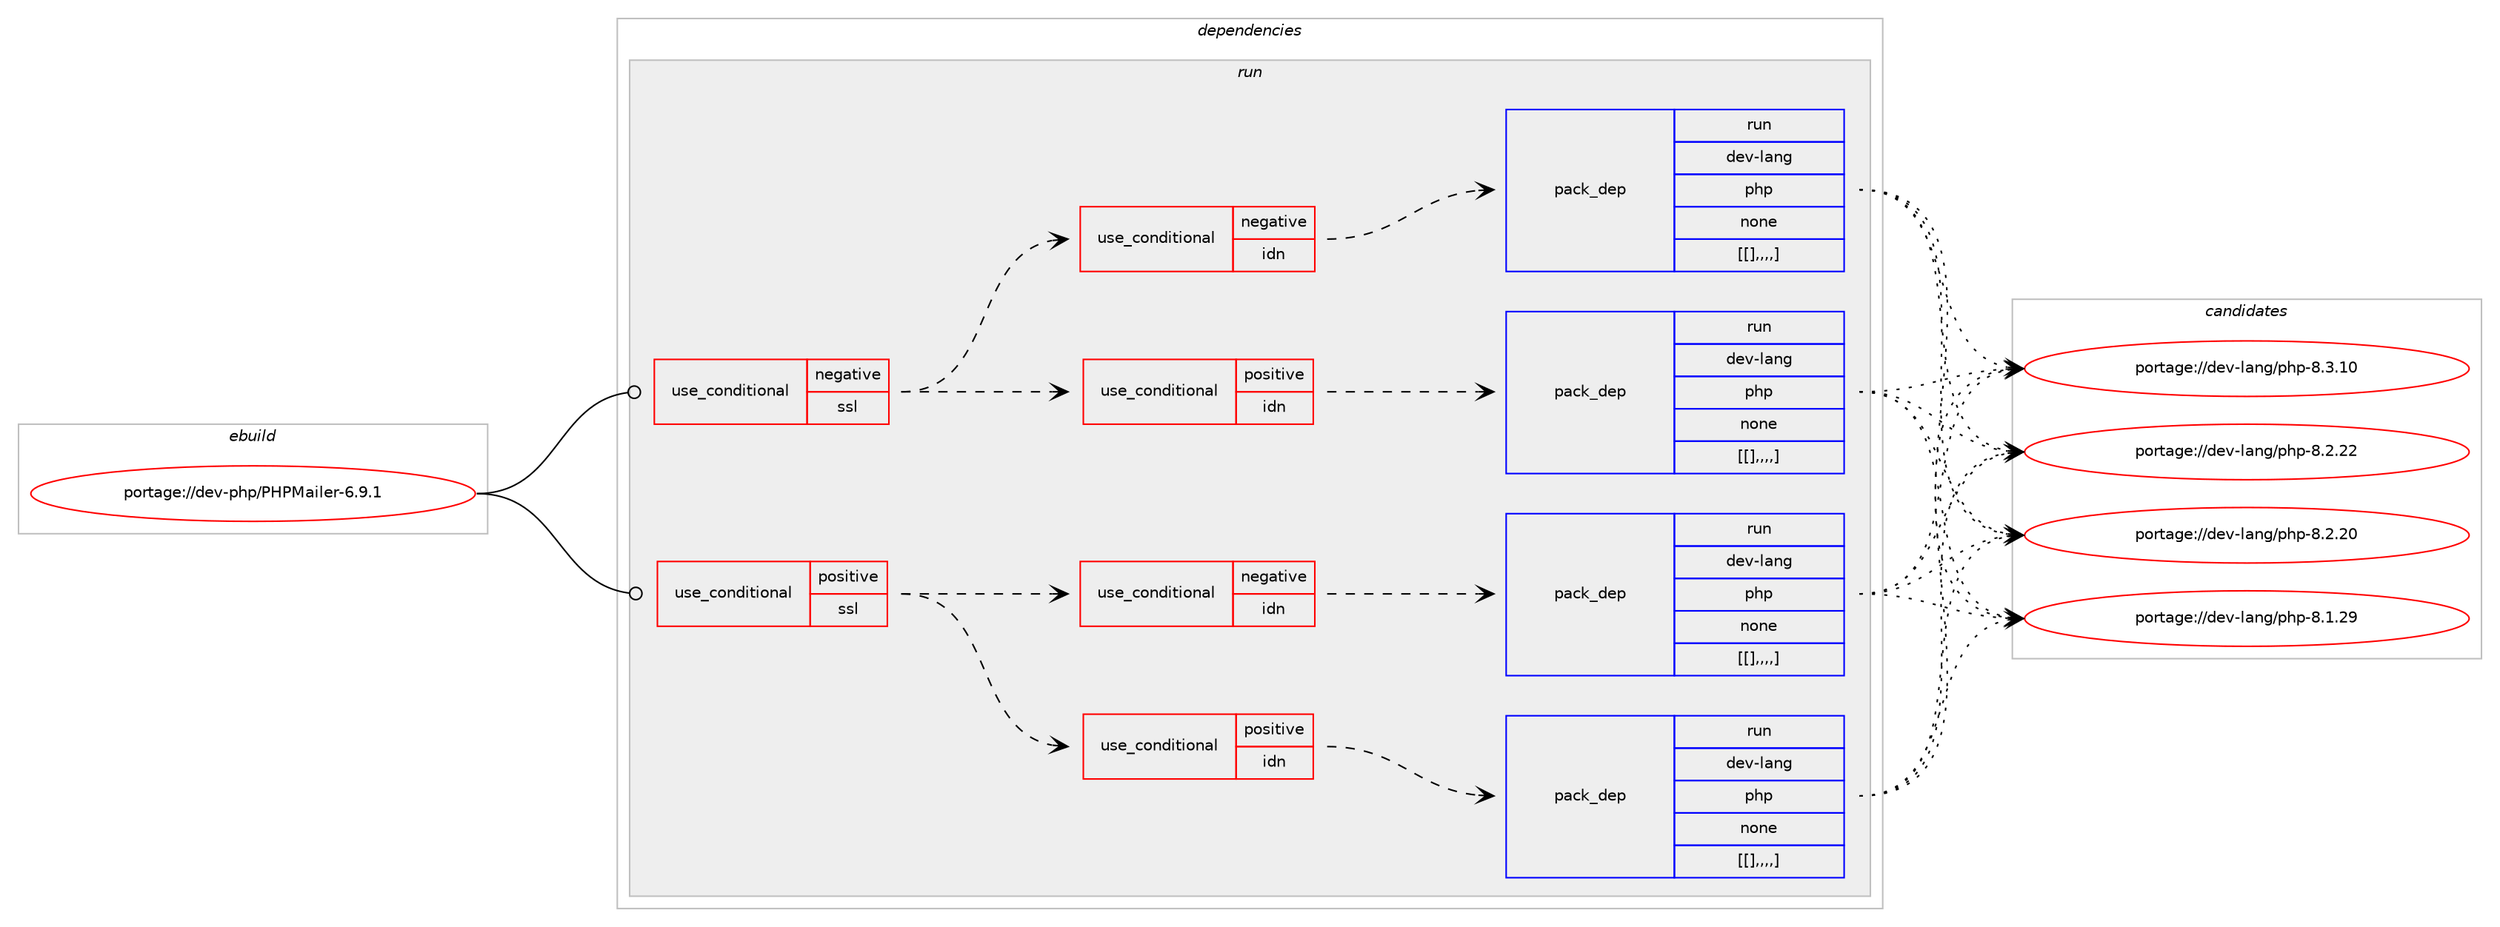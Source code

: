 digraph prolog {

# *************
# Graph options
# *************

newrank=true;
concentrate=true;
compound=true;
graph [rankdir=LR,fontname=Helvetica,fontsize=10,ranksep=1.5];#, ranksep=2.5, nodesep=0.2];
edge  [arrowhead=vee];
node  [fontname=Helvetica,fontsize=10];

# **********
# The ebuild
# **********

subgraph cluster_leftcol {
color=gray;
label=<<i>ebuild</i>>;
id [label="portage://dev-php/PHPMailer-6.9.1", color=red, width=4, href="../dev-php/PHPMailer-6.9.1.svg"];
}

# ****************
# The dependencies
# ****************

subgraph cluster_midcol {
color=gray;
label=<<i>dependencies</i>>;
subgraph cluster_compile {
fillcolor="#eeeeee";
style=filled;
label=<<i>compile</i>>;
}
subgraph cluster_compileandrun {
fillcolor="#eeeeee";
style=filled;
label=<<i>compile and run</i>>;
}
subgraph cluster_run {
fillcolor="#eeeeee";
style=filled;
label=<<i>run</i>>;
subgraph cond30604 {
dependency140554 [label=<<TABLE BORDER="0" CELLBORDER="1" CELLSPACING="0" CELLPADDING="4"><TR><TD ROWSPAN="3" CELLPADDING="10">use_conditional</TD></TR><TR><TD>negative</TD></TR><TR><TD>ssl</TD></TR></TABLE>>, shape=none, color=red];
subgraph cond30605 {
dependency140555 [label=<<TABLE BORDER="0" CELLBORDER="1" CELLSPACING="0" CELLPADDING="4"><TR><TD ROWSPAN="3" CELLPADDING="10">use_conditional</TD></TR><TR><TD>positive</TD></TR><TR><TD>idn</TD></TR></TABLE>>, shape=none, color=red];
subgraph pack108746 {
dependency140556 [label=<<TABLE BORDER="0" CELLBORDER="1" CELLSPACING="0" CELLPADDING="4" WIDTH="220"><TR><TD ROWSPAN="6" CELLPADDING="30">pack_dep</TD></TR><TR><TD WIDTH="110">run</TD></TR><TR><TD>dev-lang</TD></TR><TR><TD>php</TD></TR><TR><TD>none</TD></TR><TR><TD>[[],,,,]</TD></TR></TABLE>>, shape=none, color=blue];
}
dependency140555:e -> dependency140556:w [weight=20,style="dashed",arrowhead="vee"];
}
dependency140554:e -> dependency140555:w [weight=20,style="dashed",arrowhead="vee"];
subgraph cond30606 {
dependency140557 [label=<<TABLE BORDER="0" CELLBORDER="1" CELLSPACING="0" CELLPADDING="4"><TR><TD ROWSPAN="3" CELLPADDING="10">use_conditional</TD></TR><TR><TD>negative</TD></TR><TR><TD>idn</TD></TR></TABLE>>, shape=none, color=red];
subgraph pack108747 {
dependency140558 [label=<<TABLE BORDER="0" CELLBORDER="1" CELLSPACING="0" CELLPADDING="4" WIDTH="220"><TR><TD ROWSPAN="6" CELLPADDING="30">pack_dep</TD></TR><TR><TD WIDTH="110">run</TD></TR><TR><TD>dev-lang</TD></TR><TR><TD>php</TD></TR><TR><TD>none</TD></TR><TR><TD>[[],,,,]</TD></TR></TABLE>>, shape=none, color=blue];
}
dependency140557:e -> dependency140558:w [weight=20,style="dashed",arrowhead="vee"];
}
dependency140554:e -> dependency140557:w [weight=20,style="dashed",arrowhead="vee"];
}
id:e -> dependency140554:w [weight=20,style="solid",arrowhead="odot"];
subgraph cond30607 {
dependency140559 [label=<<TABLE BORDER="0" CELLBORDER="1" CELLSPACING="0" CELLPADDING="4"><TR><TD ROWSPAN="3" CELLPADDING="10">use_conditional</TD></TR><TR><TD>positive</TD></TR><TR><TD>ssl</TD></TR></TABLE>>, shape=none, color=red];
subgraph cond30608 {
dependency140560 [label=<<TABLE BORDER="0" CELLBORDER="1" CELLSPACING="0" CELLPADDING="4"><TR><TD ROWSPAN="3" CELLPADDING="10">use_conditional</TD></TR><TR><TD>positive</TD></TR><TR><TD>idn</TD></TR></TABLE>>, shape=none, color=red];
subgraph pack108748 {
dependency140561 [label=<<TABLE BORDER="0" CELLBORDER="1" CELLSPACING="0" CELLPADDING="4" WIDTH="220"><TR><TD ROWSPAN="6" CELLPADDING="30">pack_dep</TD></TR><TR><TD WIDTH="110">run</TD></TR><TR><TD>dev-lang</TD></TR><TR><TD>php</TD></TR><TR><TD>none</TD></TR><TR><TD>[[],,,,]</TD></TR></TABLE>>, shape=none, color=blue];
}
dependency140560:e -> dependency140561:w [weight=20,style="dashed",arrowhead="vee"];
}
dependency140559:e -> dependency140560:w [weight=20,style="dashed",arrowhead="vee"];
subgraph cond30609 {
dependency140562 [label=<<TABLE BORDER="0" CELLBORDER="1" CELLSPACING="0" CELLPADDING="4"><TR><TD ROWSPAN="3" CELLPADDING="10">use_conditional</TD></TR><TR><TD>negative</TD></TR><TR><TD>idn</TD></TR></TABLE>>, shape=none, color=red];
subgraph pack108749 {
dependency140563 [label=<<TABLE BORDER="0" CELLBORDER="1" CELLSPACING="0" CELLPADDING="4" WIDTH="220"><TR><TD ROWSPAN="6" CELLPADDING="30">pack_dep</TD></TR><TR><TD WIDTH="110">run</TD></TR><TR><TD>dev-lang</TD></TR><TR><TD>php</TD></TR><TR><TD>none</TD></TR><TR><TD>[[],,,,]</TD></TR></TABLE>>, shape=none, color=blue];
}
dependency140562:e -> dependency140563:w [weight=20,style="dashed",arrowhead="vee"];
}
dependency140559:e -> dependency140562:w [weight=20,style="dashed",arrowhead="vee"];
}
id:e -> dependency140559:w [weight=20,style="solid",arrowhead="odot"];
}
}

# **************
# The candidates
# **************

subgraph cluster_choices {
rank=same;
color=gray;
label=<<i>candidates</i>>;

subgraph choice108746 {
color=black;
nodesep=1;
choice10010111845108971101034711210411245564651464948 [label="portage://dev-lang/php-8.3.10", color=red, width=4,href="../dev-lang/php-8.3.10.svg"];
choice10010111845108971101034711210411245564650465050 [label="portage://dev-lang/php-8.2.22", color=red, width=4,href="../dev-lang/php-8.2.22.svg"];
choice10010111845108971101034711210411245564650465048 [label="portage://dev-lang/php-8.2.20", color=red, width=4,href="../dev-lang/php-8.2.20.svg"];
choice10010111845108971101034711210411245564649465057 [label="portage://dev-lang/php-8.1.29", color=red, width=4,href="../dev-lang/php-8.1.29.svg"];
dependency140556:e -> choice10010111845108971101034711210411245564651464948:w [style=dotted,weight="100"];
dependency140556:e -> choice10010111845108971101034711210411245564650465050:w [style=dotted,weight="100"];
dependency140556:e -> choice10010111845108971101034711210411245564650465048:w [style=dotted,weight="100"];
dependency140556:e -> choice10010111845108971101034711210411245564649465057:w [style=dotted,weight="100"];
}
subgraph choice108747 {
color=black;
nodesep=1;
choice10010111845108971101034711210411245564651464948 [label="portage://dev-lang/php-8.3.10", color=red, width=4,href="../dev-lang/php-8.3.10.svg"];
choice10010111845108971101034711210411245564650465050 [label="portage://dev-lang/php-8.2.22", color=red, width=4,href="../dev-lang/php-8.2.22.svg"];
choice10010111845108971101034711210411245564650465048 [label="portage://dev-lang/php-8.2.20", color=red, width=4,href="../dev-lang/php-8.2.20.svg"];
choice10010111845108971101034711210411245564649465057 [label="portage://dev-lang/php-8.1.29", color=red, width=4,href="../dev-lang/php-8.1.29.svg"];
dependency140558:e -> choice10010111845108971101034711210411245564651464948:w [style=dotted,weight="100"];
dependency140558:e -> choice10010111845108971101034711210411245564650465050:w [style=dotted,weight="100"];
dependency140558:e -> choice10010111845108971101034711210411245564650465048:w [style=dotted,weight="100"];
dependency140558:e -> choice10010111845108971101034711210411245564649465057:w [style=dotted,weight="100"];
}
subgraph choice108748 {
color=black;
nodesep=1;
choice10010111845108971101034711210411245564651464948 [label="portage://dev-lang/php-8.3.10", color=red, width=4,href="../dev-lang/php-8.3.10.svg"];
choice10010111845108971101034711210411245564650465050 [label="portage://dev-lang/php-8.2.22", color=red, width=4,href="../dev-lang/php-8.2.22.svg"];
choice10010111845108971101034711210411245564650465048 [label="portage://dev-lang/php-8.2.20", color=red, width=4,href="../dev-lang/php-8.2.20.svg"];
choice10010111845108971101034711210411245564649465057 [label="portage://dev-lang/php-8.1.29", color=red, width=4,href="../dev-lang/php-8.1.29.svg"];
dependency140561:e -> choice10010111845108971101034711210411245564651464948:w [style=dotted,weight="100"];
dependency140561:e -> choice10010111845108971101034711210411245564650465050:w [style=dotted,weight="100"];
dependency140561:e -> choice10010111845108971101034711210411245564650465048:w [style=dotted,weight="100"];
dependency140561:e -> choice10010111845108971101034711210411245564649465057:w [style=dotted,weight="100"];
}
subgraph choice108749 {
color=black;
nodesep=1;
choice10010111845108971101034711210411245564651464948 [label="portage://dev-lang/php-8.3.10", color=red, width=4,href="../dev-lang/php-8.3.10.svg"];
choice10010111845108971101034711210411245564650465050 [label="portage://dev-lang/php-8.2.22", color=red, width=4,href="../dev-lang/php-8.2.22.svg"];
choice10010111845108971101034711210411245564650465048 [label="portage://dev-lang/php-8.2.20", color=red, width=4,href="../dev-lang/php-8.2.20.svg"];
choice10010111845108971101034711210411245564649465057 [label="portage://dev-lang/php-8.1.29", color=red, width=4,href="../dev-lang/php-8.1.29.svg"];
dependency140563:e -> choice10010111845108971101034711210411245564651464948:w [style=dotted,weight="100"];
dependency140563:e -> choice10010111845108971101034711210411245564650465050:w [style=dotted,weight="100"];
dependency140563:e -> choice10010111845108971101034711210411245564650465048:w [style=dotted,weight="100"];
dependency140563:e -> choice10010111845108971101034711210411245564649465057:w [style=dotted,weight="100"];
}
}

}
